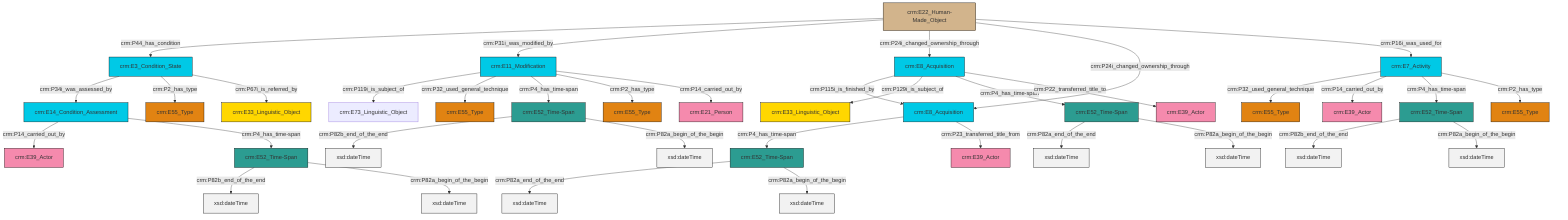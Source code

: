 graph TD
classDef Literal fill:#f2f2f2,stroke:#000000;
classDef CRM_Entity fill:#FFFFFF,stroke:#000000;
classDef Temporal_Entity fill:#00C9E6, stroke:#000000;
classDef Type fill:#E18312, stroke:#000000;
classDef Time-Span fill:#2C9C91, stroke:#000000;
classDef Appellation fill:#FFEB7F, stroke:#000000;
classDef Place fill:#008836, stroke:#000000;
classDef Persistent_Item fill:#B266B2, stroke:#000000;
classDef Conceptual_Object fill:#FFD700, stroke:#000000;
classDef Physical_Thing fill:#D2B48C, stroke:#000000;
classDef Actor fill:#f58aad, stroke:#000000;
classDef PC_Classes fill:#4ce600, stroke:#000000;
classDef Multi fill:#cccccc,stroke:#000000;

0["crm:E22_Human-Made_Object"]:::Physical_Thing -->|crm:P44_has_condition| 1["crm:E3_Condition_State"]:::Temporal_Entity
4["crm:E52_Time-Span"]:::Time-Span -->|crm:P82b_end_of_the_end| 5[xsd:dateTime]:::Literal
6["crm:E8_Acquisition"]:::Temporal_Entity -->|crm:P115i_is_finished_by| 7["crm:E8_Acquisition"]:::Temporal_Entity
8["crm:E11_Modification"]:::Temporal_Entity -->|crm:P119i_is_subject_of| 9["crm:E73_Linguistic_Object"]:::Default
12["crm:E52_Time-Span"]:::Time-Span -->|crm:P82b_end_of_the_end| 13[xsd:dateTime]:::Literal
14["crm:E14_Condition_Assessment"]:::Temporal_Entity -->|crm:P14_carried_out_by| 15["crm:E39_Actor"]:::Actor
18["crm:E7_Activity"]:::Temporal_Entity -->|crm:P32_used_general_technique| 19["crm:E55_Type"]:::Type
1["crm:E3_Condition_State"]:::Temporal_Entity -->|crm:P34i_was_assessed_by| 14["crm:E14_Condition_Assessment"]:::Temporal_Entity
8["crm:E11_Modification"]:::Temporal_Entity -->|crm:P32_used_general_technique| 20["crm:E55_Type"]:::Type
0["crm:E22_Human-Made_Object"]:::Physical_Thing -->|crm:P31i_was_modified_by| 8["crm:E11_Modification"]:::Temporal_Entity
8["crm:E11_Modification"]:::Temporal_Entity -->|crm:P4_has_time-span| 4["crm:E52_Time-Span"]:::Time-Span
25["crm:E52_Time-Span"]:::Time-Span -->|crm:P82b_end_of_the_end| 26[xsd:dateTime]:::Literal
7["crm:E8_Acquisition"]:::Temporal_Entity -->|crm:P4_has_time-span| 27["crm:E52_Time-Span"]:::Time-Span
0["crm:E22_Human-Made_Object"]:::Physical_Thing -->|crm:P24i_changed_ownership_through| 6["crm:E8_Acquisition"]:::Temporal_Entity
30["crm:E52_Time-Span"]:::Time-Span -->|crm:P82a_end_of_the_end| 31[xsd:dateTime]:::Literal
14["crm:E14_Condition_Assessment"]:::Temporal_Entity -->|crm:P4_has_time-span| 25["crm:E52_Time-Span"]:::Time-Span
0["crm:E22_Human-Made_Object"]:::Physical_Thing -->|crm:P24i_changed_ownership_through| 7["crm:E8_Acquisition"]:::Temporal_Entity
18["crm:E7_Activity"]:::Temporal_Entity -->|crm:P14_carried_out_by| 10["crm:E39_Actor"]:::Actor
4["crm:E52_Time-Span"]:::Time-Span -->|crm:P82a_begin_of_the_begin| 34[xsd:dateTime]:::Literal
12["crm:E52_Time-Span"]:::Time-Span -->|crm:P82a_begin_of_the_begin| 35[xsd:dateTime]:::Literal
6["crm:E8_Acquisition"]:::Temporal_Entity -->|crm:P129i_is_subject_of| 36["crm:E33_Linguistic_Object"]:::Conceptual_Object
6["crm:E8_Acquisition"]:::Temporal_Entity -->|crm:P4_has_time-span| 30["crm:E52_Time-Span"]:::Time-Span
27["crm:E52_Time-Span"]:::Time-Span -->|crm:P82a_end_of_the_end| 38[xsd:dateTime]:::Literal
25["crm:E52_Time-Span"]:::Time-Span -->|crm:P82a_begin_of_the_begin| 39[xsd:dateTime]:::Literal
1["crm:E3_Condition_State"]:::Temporal_Entity -->|crm:P2_has_type| 43["crm:E55_Type"]:::Type
27["crm:E52_Time-Span"]:::Time-Span -->|crm:P82a_begin_of_the_begin| 44[xsd:dateTime]:::Literal
8["crm:E11_Modification"]:::Temporal_Entity -->|crm:P2_has_type| 2["crm:E55_Type"]:::Type
7["crm:E8_Acquisition"]:::Temporal_Entity -->|crm:P23_transferred_title_from| 47["crm:E39_Actor"]:::Actor
30["crm:E52_Time-Span"]:::Time-Span -->|crm:P82a_begin_of_the_begin| 55[xsd:dateTime]:::Literal
6["crm:E8_Acquisition"]:::Temporal_Entity -->|crm:P22_transferred_title_to| 28["crm:E39_Actor"]:::Actor
1["crm:E3_Condition_State"]:::Temporal_Entity -->|crm:P67i_is_referred_by| 16["crm:E33_Linguistic_Object"]:::Conceptual_Object
18["crm:E7_Activity"]:::Temporal_Entity -->|crm:P4_has_time-span| 12["crm:E52_Time-Span"]:::Time-Span
0["crm:E22_Human-Made_Object"]:::Physical_Thing -->|crm:P16i_was_used_for| 18["crm:E7_Activity"]:::Temporal_Entity
8["crm:E11_Modification"]:::Temporal_Entity -->|crm:P14_carried_out_by| 56["crm:E21_Person"]:::Actor
18["crm:E7_Activity"]:::Temporal_Entity -->|crm:P2_has_type| 23["crm:E55_Type"]:::Type